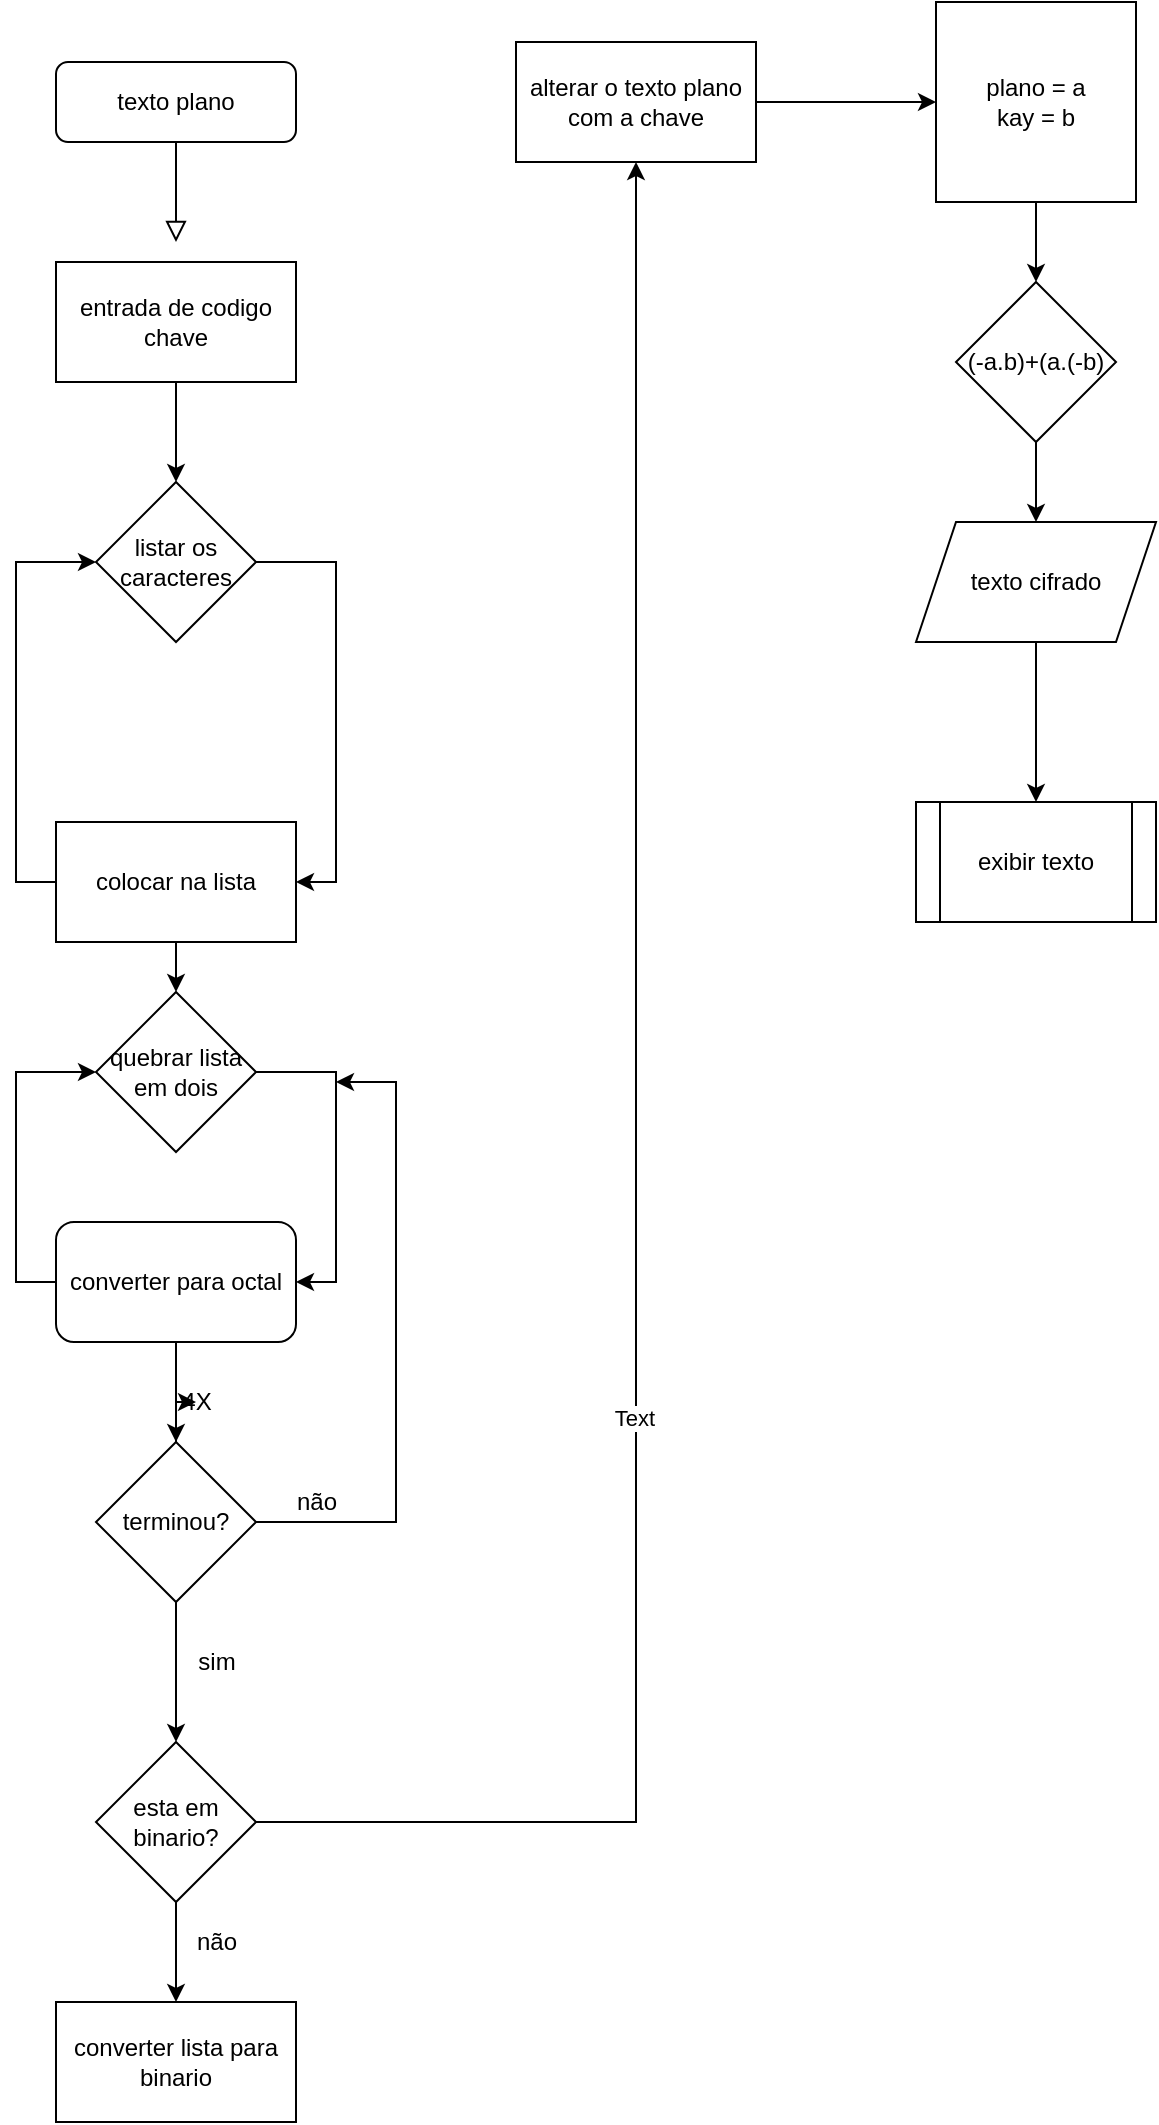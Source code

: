 <mxfile version="13.9.3" type="github">
  <diagram id="C5RBs43oDa-KdzZeNtuy" name="Page-1">
    <mxGraphModel dx="2044" dy="874" grid="1" gridSize="10" guides="1" tooltips="1" connect="1" arrows="1" fold="1" page="1" pageScale="1" pageWidth="827" pageHeight="1169" math="0" shadow="0">
      <root>
        <mxCell id="WIyWlLk6GJQsqaUBKTNV-0" />
        <mxCell id="WIyWlLk6GJQsqaUBKTNV-1" parent="WIyWlLk6GJQsqaUBKTNV-0" />
        <mxCell id="WIyWlLk6GJQsqaUBKTNV-2" value="" style="rounded=0;html=1;jettySize=auto;orthogonalLoop=1;fontSize=11;endArrow=block;endFill=0;endSize=8;strokeWidth=1;shadow=0;labelBackgroundColor=none;edgeStyle=orthogonalEdgeStyle;" parent="WIyWlLk6GJQsqaUBKTNV-1" source="WIyWlLk6GJQsqaUBKTNV-3" edge="1">
          <mxGeometry relative="1" as="geometry">
            <mxPoint x="220" y="170" as="targetPoint" />
          </mxGeometry>
        </mxCell>
        <mxCell id="WIyWlLk6GJQsqaUBKTNV-3" value="texto plano" style="rounded=1;whiteSpace=wrap;html=1;fontSize=12;glass=0;strokeWidth=1;shadow=0;" parent="WIyWlLk6GJQsqaUBKTNV-1" vertex="1">
          <mxGeometry x="160" y="80" width="120" height="40" as="geometry" />
        </mxCell>
        <mxCell id="PXg8v1bhdL3gNna-oyEe-2" style="edgeStyle=orthogonalEdgeStyle;rounded=0;orthogonalLoop=1;jettySize=auto;html=1;entryX=0.5;entryY=0;entryDx=0;entryDy=0;" edge="1" parent="WIyWlLk6GJQsqaUBKTNV-1" source="PXg8v1bhdL3gNna-oyEe-0" target="PXg8v1bhdL3gNna-oyEe-1">
          <mxGeometry relative="1" as="geometry" />
        </mxCell>
        <mxCell id="PXg8v1bhdL3gNna-oyEe-0" value="entrada de codigo chave" style="rounded=0;whiteSpace=wrap;html=1;" vertex="1" parent="WIyWlLk6GJQsqaUBKTNV-1">
          <mxGeometry x="160" y="180" width="120" height="60" as="geometry" />
        </mxCell>
        <mxCell id="PXg8v1bhdL3gNna-oyEe-4" style="edgeStyle=orthogonalEdgeStyle;rounded=0;orthogonalLoop=1;jettySize=auto;html=1;exitX=1;exitY=0.5;exitDx=0;exitDy=0;entryX=1;entryY=0.5;entryDx=0;entryDy=0;" edge="1" parent="WIyWlLk6GJQsqaUBKTNV-1" source="PXg8v1bhdL3gNna-oyEe-1" target="PXg8v1bhdL3gNna-oyEe-5">
          <mxGeometry relative="1" as="geometry">
            <mxPoint x="170" y="330" as="targetPoint" />
          </mxGeometry>
        </mxCell>
        <mxCell id="PXg8v1bhdL3gNna-oyEe-1" value="listar os caracteres" style="rhombus;whiteSpace=wrap;html=1;" vertex="1" parent="WIyWlLk6GJQsqaUBKTNV-1">
          <mxGeometry x="180" y="290" width="80" height="80" as="geometry" />
        </mxCell>
        <mxCell id="PXg8v1bhdL3gNna-oyEe-7" style="edgeStyle=orthogonalEdgeStyle;rounded=0;orthogonalLoop=1;jettySize=auto;html=1;entryX=0.5;entryY=0;entryDx=0;entryDy=0;" edge="1" parent="WIyWlLk6GJQsqaUBKTNV-1" source="PXg8v1bhdL3gNna-oyEe-5" target="PXg8v1bhdL3gNna-oyEe-6">
          <mxGeometry relative="1" as="geometry" />
        </mxCell>
        <mxCell id="PXg8v1bhdL3gNna-oyEe-17" style="edgeStyle=orthogonalEdgeStyle;rounded=0;orthogonalLoop=1;jettySize=auto;html=1;entryX=0;entryY=0.5;entryDx=0;entryDy=0;" edge="1" parent="WIyWlLk6GJQsqaUBKTNV-1" source="PXg8v1bhdL3gNna-oyEe-5" target="PXg8v1bhdL3gNna-oyEe-1">
          <mxGeometry relative="1" as="geometry">
            <Array as="points">
              <mxPoint x="140" y="490" />
              <mxPoint x="140" y="330" />
            </Array>
          </mxGeometry>
        </mxCell>
        <mxCell id="PXg8v1bhdL3gNna-oyEe-5" value="colocar na lista" style="rounded=0;whiteSpace=wrap;html=1;" vertex="1" parent="WIyWlLk6GJQsqaUBKTNV-1">
          <mxGeometry x="160" y="460" width="120" height="60" as="geometry" />
        </mxCell>
        <mxCell id="PXg8v1bhdL3gNna-oyEe-9" style="edgeStyle=orthogonalEdgeStyle;rounded=0;orthogonalLoop=1;jettySize=auto;html=1;entryX=1;entryY=0.5;entryDx=0;entryDy=0;" edge="1" parent="WIyWlLk6GJQsqaUBKTNV-1" source="PXg8v1bhdL3gNna-oyEe-6" target="PXg8v1bhdL3gNna-oyEe-8">
          <mxGeometry relative="1" as="geometry">
            <Array as="points">
              <mxPoint x="300" y="585" />
              <mxPoint x="300" y="690" />
            </Array>
          </mxGeometry>
        </mxCell>
        <mxCell id="PXg8v1bhdL3gNna-oyEe-6" value="quebrar lista em dois" style="rhombus;whiteSpace=wrap;html=1;" vertex="1" parent="WIyWlLk6GJQsqaUBKTNV-1">
          <mxGeometry x="180" y="545" width="80" height="80" as="geometry" />
        </mxCell>
        <mxCell id="PXg8v1bhdL3gNna-oyEe-10" style="edgeStyle=orthogonalEdgeStyle;rounded=0;orthogonalLoop=1;jettySize=auto;html=1;entryX=0;entryY=0.5;entryDx=0;entryDy=0;" edge="1" parent="WIyWlLk6GJQsqaUBKTNV-1" source="PXg8v1bhdL3gNna-oyEe-8" target="PXg8v1bhdL3gNna-oyEe-6">
          <mxGeometry relative="1" as="geometry">
            <Array as="points">
              <mxPoint x="140" y="690" />
              <mxPoint x="140" y="585" />
            </Array>
          </mxGeometry>
        </mxCell>
        <mxCell id="PXg8v1bhdL3gNna-oyEe-12" style="edgeStyle=orthogonalEdgeStyle;rounded=0;orthogonalLoop=1;jettySize=auto;html=1;entryX=0.5;entryY=0;entryDx=0;entryDy=0;" edge="1" parent="WIyWlLk6GJQsqaUBKTNV-1" source="PXg8v1bhdL3gNna-oyEe-8" target="PXg8v1bhdL3gNna-oyEe-11">
          <mxGeometry relative="1" as="geometry" />
        </mxCell>
        <mxCell id="PXg8v1bhdL3gNna-oyEe-8" value="converter para octal" style="rounded=1;whiteSpace=wrap;html=1;" vertex="1" parent="WIyWlLk6GJQsqaUBKTNV-1">
          <mxGeometry x="160" y="660" width="120" height="60" as="geometry" />
        </mxCell>
        <mxCell id="PXg8v1bhdL3gNna-oyEe-13" style="edgeStyle=orthogonalEdgeStyle;rounded=0;orthogonalLoop=1;jettySize=auto;html=1;" edge="1" parent="WIyWlLk6GJQsqaUBKTNV-1" source="PXg8v1bhdL3gNna-oyEe-11">
          <mxGeometry relative="1" as="geometry">
            <mxPoint x="300" y="590" as="targetPoint" />
            <Array as="points">
              <mxPoint x="330" y="810" />
              <mxPoint x="330" y="590" />
            </Array>
          </mxGeometry>
        </mxCell>
        <mxCell id="PXg8v1bhdL3gNna-oyEe-15" style="edgeStyle=orthogonalEdgeStyle;rounded=0;orthogonalLoop=1;jettySize=auto;html=1;" edge="1" parent="WIyWlLk6GJQsqaUBKTNV-1" source="PXg8v1bhdL3gNna-oyEe-11">
          <mxGeometry relative="1" as="geometry">
            <mxPoint x="220" y="920" as="targetPoint" />
          </mxGeometry>
        </mxCell>
        <mxCell id="PXg8v1bhdL3gNna-oyEe-36" value="" style="edgeStyle=orthogonalEdgeStyle;rounded=0;orthogonalLoop=1;jettySize=auto;html=1;" edge="1" parent="WIyWlLk6GJQsqaUBKTNV-1" source="PXg8v1bhdL3gNna-oyEe-11" target="PXg8v1bhdL3gNna-oyEe-35">
          <mxGeometry relative="1" as="geometry" />
        </mxCell>
        <mxCell id="PXg8v1bhdL3gNna-oyEe-11" value="terminou?" style="rhombus;whiteSpace=wrap;html=1;" vertex="1" parent="WIyWlLk6GJQsqaUBKTNV-1">
          <mxGeometry x="180" y="770" width="80" height="80" as="geometry" />
        </mxCell>
        <mxCell id="PXg8v1bhdL3gNna-oyEe-14" value="não" style="text;html=1;align=center;verticalAlign=middle;resizable=0;points=[];autosize=1;" vertex="1" parent="WIyWlLk6GJQsqaUBKTNV-1">
          <mxGeometry x="270" y="790" width="40" height="20" as="geometry" />
        </mxCell>
        <mxCell id="PXg8v1bhdL3gNna-oyEe-16" value="sim" style="text;html=1;align=center;verticalAlign=middle;resizable=0;points=[];autosize=1;" vertex="1" parent="WIyWlLk6GJQsqaUBKTNV-1">
          <mxGeometry x="225" y="870" width="30" height="20" as="geometry" />
        </mxCell>
        <mxCell id="PXg8v1bhdL3gNna-oyEe-18" value="converter lista para binario" style="rounded=0;whiteSpace=wrap;html=1;" vertex="1" parent="WIyWlLk6GJQsqaUBKTNV-1">
          <mxGeometry x="160" y="1050" width="120" height="60" as="geometry" />
        </mxCell>
        <mxCell id="PXg8v1bhdL3gNna-oyEe-20" style="edgeStyle=orthogonalEdgeStyle;rounded=0;orthogonalLoop=1;jettySize=auto;html=1;entryX=0.5;entryY=0;entryDx=0;entryDy=0;" edge="1" parent="WIyWlLk6GJQsqaUBKTNV-1" source="PXg8v1bhdL3gNna-oyEe-19" target="PXg8v1bhdL3gNna-oyEe-18">
          <mxGeometry relative="1" as="geometry" />
        </mxCell>
        <mxCell id="PXg8v1bhdL3gNna-oyEe-22" style="edgeStyle=orthogonalEdgeStyle;rounded=0;orthogonalLoop=1;jettySize=auto;html=1;" edge="1" parent="WIyWlLk6GJQsqaUBKTNV-1" source="PXg8v1bhdL3gNna-oyEe-19" target="PXg8v1bhdL3gNna-oyEe-23">
          <mxGeometry relative="1" as="geometry">
            <mxPoint x="400" y="80" as="targetPoint" />
          </mxGeometry>
        </mxCell>
        <mxCell id="PXg8v1bhdL3gNna-oyEe-37" value="Text" style="edgeLabel;html=1;align=center;verticalAlign=middle;resizable=0;points=[];" vertex="1" connectable="0" parent="PXg8v1bhdL3gNna-oyEe-22">
          <mxGeometry x="-0.229" y="1" relative="1" as="geometry">
            <mxPoint y="1" as="offset" />
          </mxGeometry>
        </mxCell>
        <mxCell id="PXg8v1bhdL3gNna-oyEe-19" value="esta em binario?" style="rhombus;whiteSpace=wrap;html=1;" vertex="1" parent="WIyWlLk6GJQsqaUBKTNV-1">
          <mxGeometry x="180" y="920" width="80" height="80" as="geometry" />
        </mxCell>
        <mxCell id="PXg8v1bhdL3gNna-oyEe-21" value="não" style="text;html=1;align=center;verticalAlign=middle;resizable=0;points=[];autosize=1;" vertex="1" parent="WIyWlLk6GJQsqaUBKTNV-1">
          <mxGeometry x="220" y="1010" width="40" height="20" as="geometry" />
        </mxCell>
        <mxCell id="PXg8v1bhdL3gNna-oyEe-24" style="edgeStyle=orthogonalEdgeStyle;rounded=0;orthogonalLoop=1;jettySize=auto;html=1;" edge="1" parent="WIyWlLk6GJQsqaUBKTNV-1" source="PXg8v1bhdL3gNna-oyEe-23">
          <mxGeometry relative="1" as="geometry">
            <mxPoint x="600" y="100" as="targetPoint" />
          </mxGeometry>
        </mxCell>
        <mxCell id="PXg8v1bhdL3gNna-oyEe-23" value="alterar o texto plano com a chave" style="rounded=0;whiteSpace=wrap;html=1;" vertex="1" parent="WIyWlLk6GJQsqaUBKTNV-1">
          <mxGeometry x="390" y="70" width="120" height="60" as="geometry" />
        </mxCell>
        <mxCell id="PXg8v1bhdL3gNna-oyEe-30" style="edgeStyle=orthogonalEdgeStyle;rounded=0;orthogonalLoop=1;jettySize=auto;html=1;entryX=0.5;entryY=0;entryDx=0;entryDy=0;" edge="1" parent="WIyWlLk6GJQsqaUBKTNV-1" source="PXg8v1bhdL3gNna-oyEe-26" target="PXg8v1bhdL3gNna-oyEe-28">
          <mxGeometry relative="1" as="geometry" />
        </mxCell>
        <mxCell id="PXg8v1bhdL3gNna-oyEe-26" value="plano = a&lt;br&gt;kay = b" style="whiteSpace=wrap;html=1;aspect=fixed;" vertex="1" parent="WIyWlLk6GJQsqaUBKTNV-1">
          <mxGeometry x="600" y="50" width="100" height="100" as="geometry" />
        </mxCell>
        <mxCell id="PXg8v1bhdL3gNna-oyEe-31" style="edgeStyle=orthogonalEdgeStyle;rounded=0;orthogonalLoop=1;jettySize=auto;html=1;" edge="1" parent="WIyWlLk6GJQsqaUBKTNV-1" source="PXg8v1bhdL3gNna-oyEe-28" target="PXg8v1bhdL3gNna-oyEe-32">
          <mxGeometry relative="1" as="geometry">
            <mxPoint x="650" y="340" as="targetPoint" />
          </mxGeometry>
        </mxCell>
        <mxCell id="PXg8v1bhdL3gNna-oyEe-28" value="(-a.b)+(a.(-b)" style="rhombus;whiteSpace=wrap;html=1;" vertex="1" parent="WIyWlLk6GJQsqaUBKTNV-1">
          <mxGeometry x="610" y="190" width="80" height="80" as="geometry" />
        </mxCell>
        <mxCell id="PXg8v1bhdL3gNna-oyEe-33" style="edgeStyle=orthogonalEdgeStyle;rounded=0;orthogonalLoop=1;jettySize=auto;html=1;" edge="1" parent="WIyWlLk6GJQsqaUBKTNV-1" source="PXg8v1bhdL3gNna-oyEe-32" target="PXg8v1bhdL3gNna-oyEe-34">
          <mxGeometry relative="1" as="geometry">
            <mxPoint x="650" y="440" as="targetPoint" />
          </mxGeometry>
        </mxCell>
        <mxCell id="PXg8v1bhdL3gNna-oyEe-32" value="texto cifrado" style="shape=parallelogram;perimeter=parallelogramPerimeter;whiteSpace=wrap;html=1;fixedSize=1;" vertex="1" parent="WIyWlLk6GJQsqaUBKTNV-1">
          <mxGeometry x="590" y="310" width="120" height="60" as="geometry" />
        </mxCell>
        <mxCell id="PXg8v1bhdL3gNna-oyEe-34" value="exibir texto" style="shape=process;whiteSpace=wrap;html=1;backgroundOutline=1;" vertex="1" parent="WIyWlLk6GJQsqaUBKTNV-1">
          <mxGeometry x="590" y="450" width="120" height="60" as="geometry" />
        </mxCell>
        <mxCell id="PXg8v1bhdL3gNna-oyEe-35" value="4X" style="text;html=1;align=center;verticalAlign=middle;resizable=0;points=[];autosize=1;" vertex="1" parent="WIyWlLk6GJQsqaUBKTNV-1">
          <mxGeometry x="215" y="740" width="30" height="20" as="geometry" />
        </mxCell>
      </root>
    </mxGraphModel>
  </diagram>
</mxfile>
